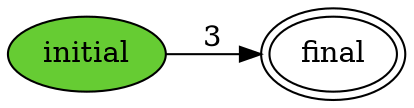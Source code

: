 digraph {
  rankdir = "LR"
  s0 [label="initial",style=filled,fillcolor="#66cc33"]
  s1 [peripheries=2,label="final"]
  s0 -> s1 [label="3"]
}
